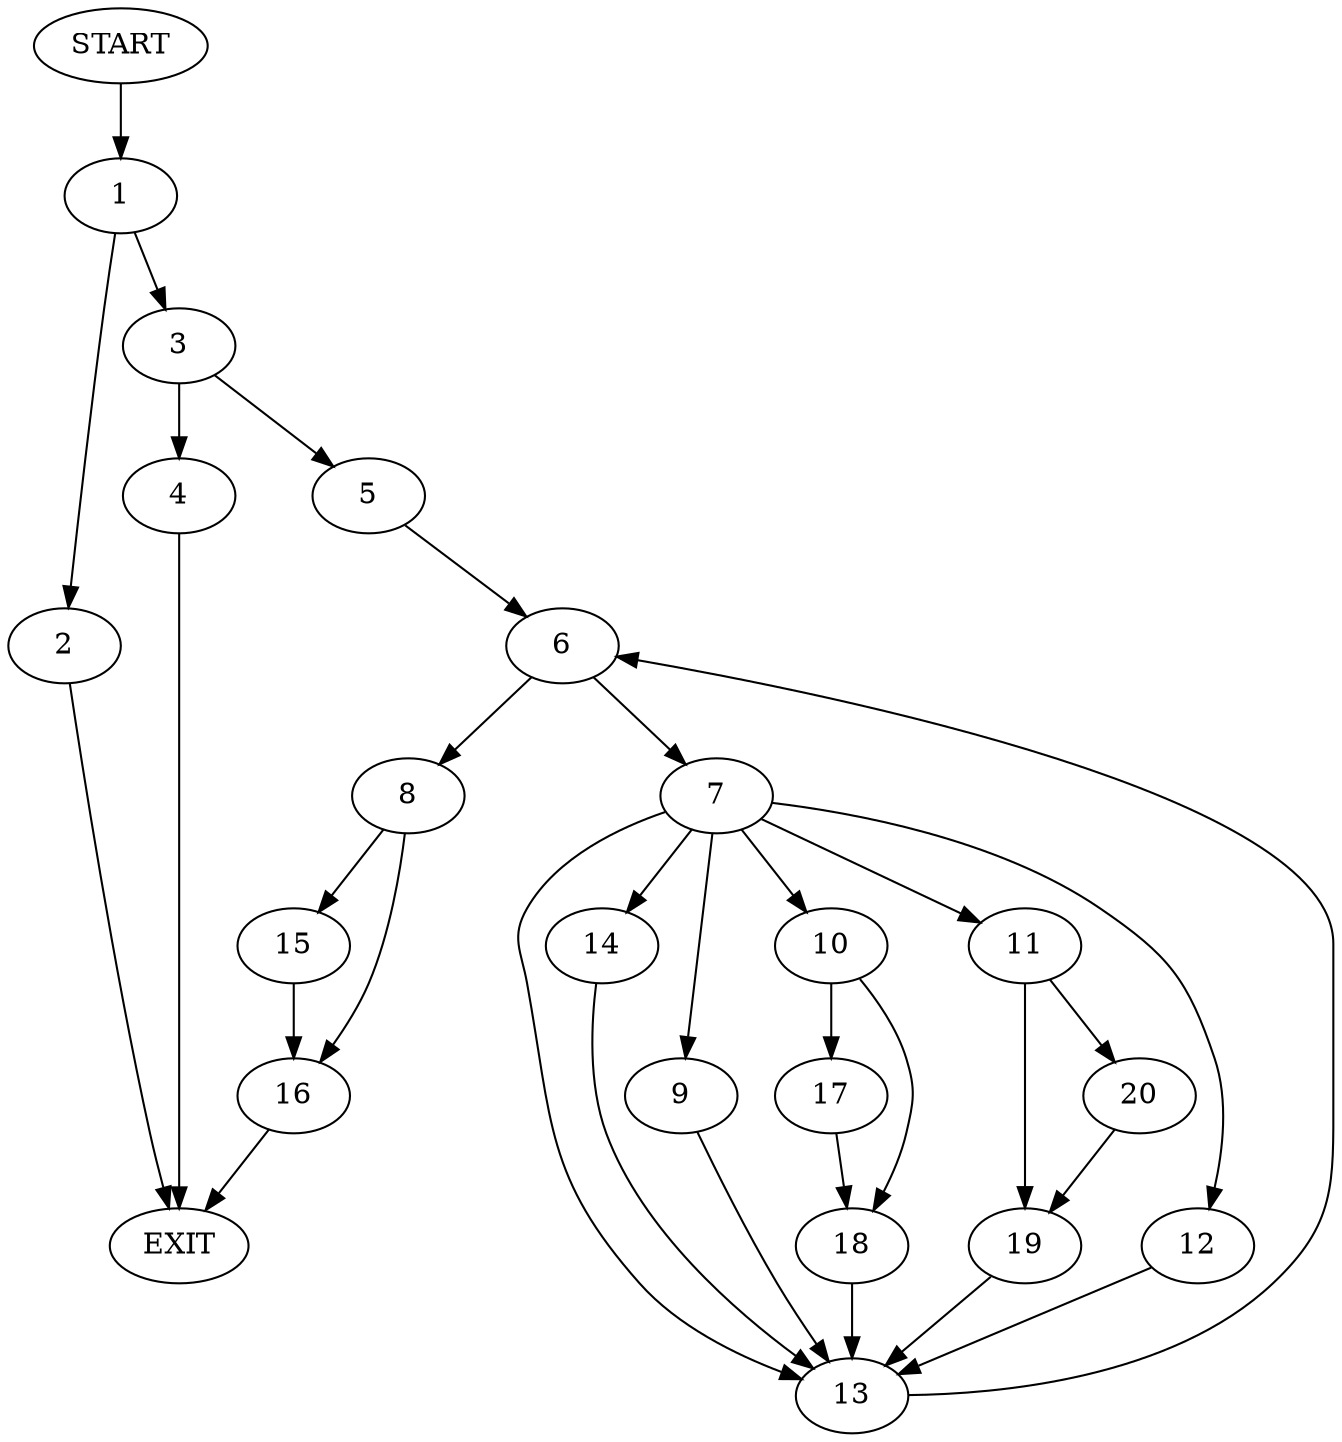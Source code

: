 digraph {
0 [label="START"]
21 [label="EXIT"]
0 -> 1
1 -> 2
1 -> 3
2 -> 21
3 -> 4
3 -> 5
5 -> 6
4 -> 21
6 -> 7
6 -> 8
7 -> 9
7 -> 10
7 -> 11
7 -> 12
7 -> 13
7 -> 14
8 -> 15
8 -> 16
10 -> 17
10 -> 18
13 -> 6
11 -> 19
11 -> 20
14 -> 13
9 -> 13
12 -> 13
20 -> 19
19 -> 13
17 -> 18
18 -> 13
15 -> 16
16 -> 21
}
